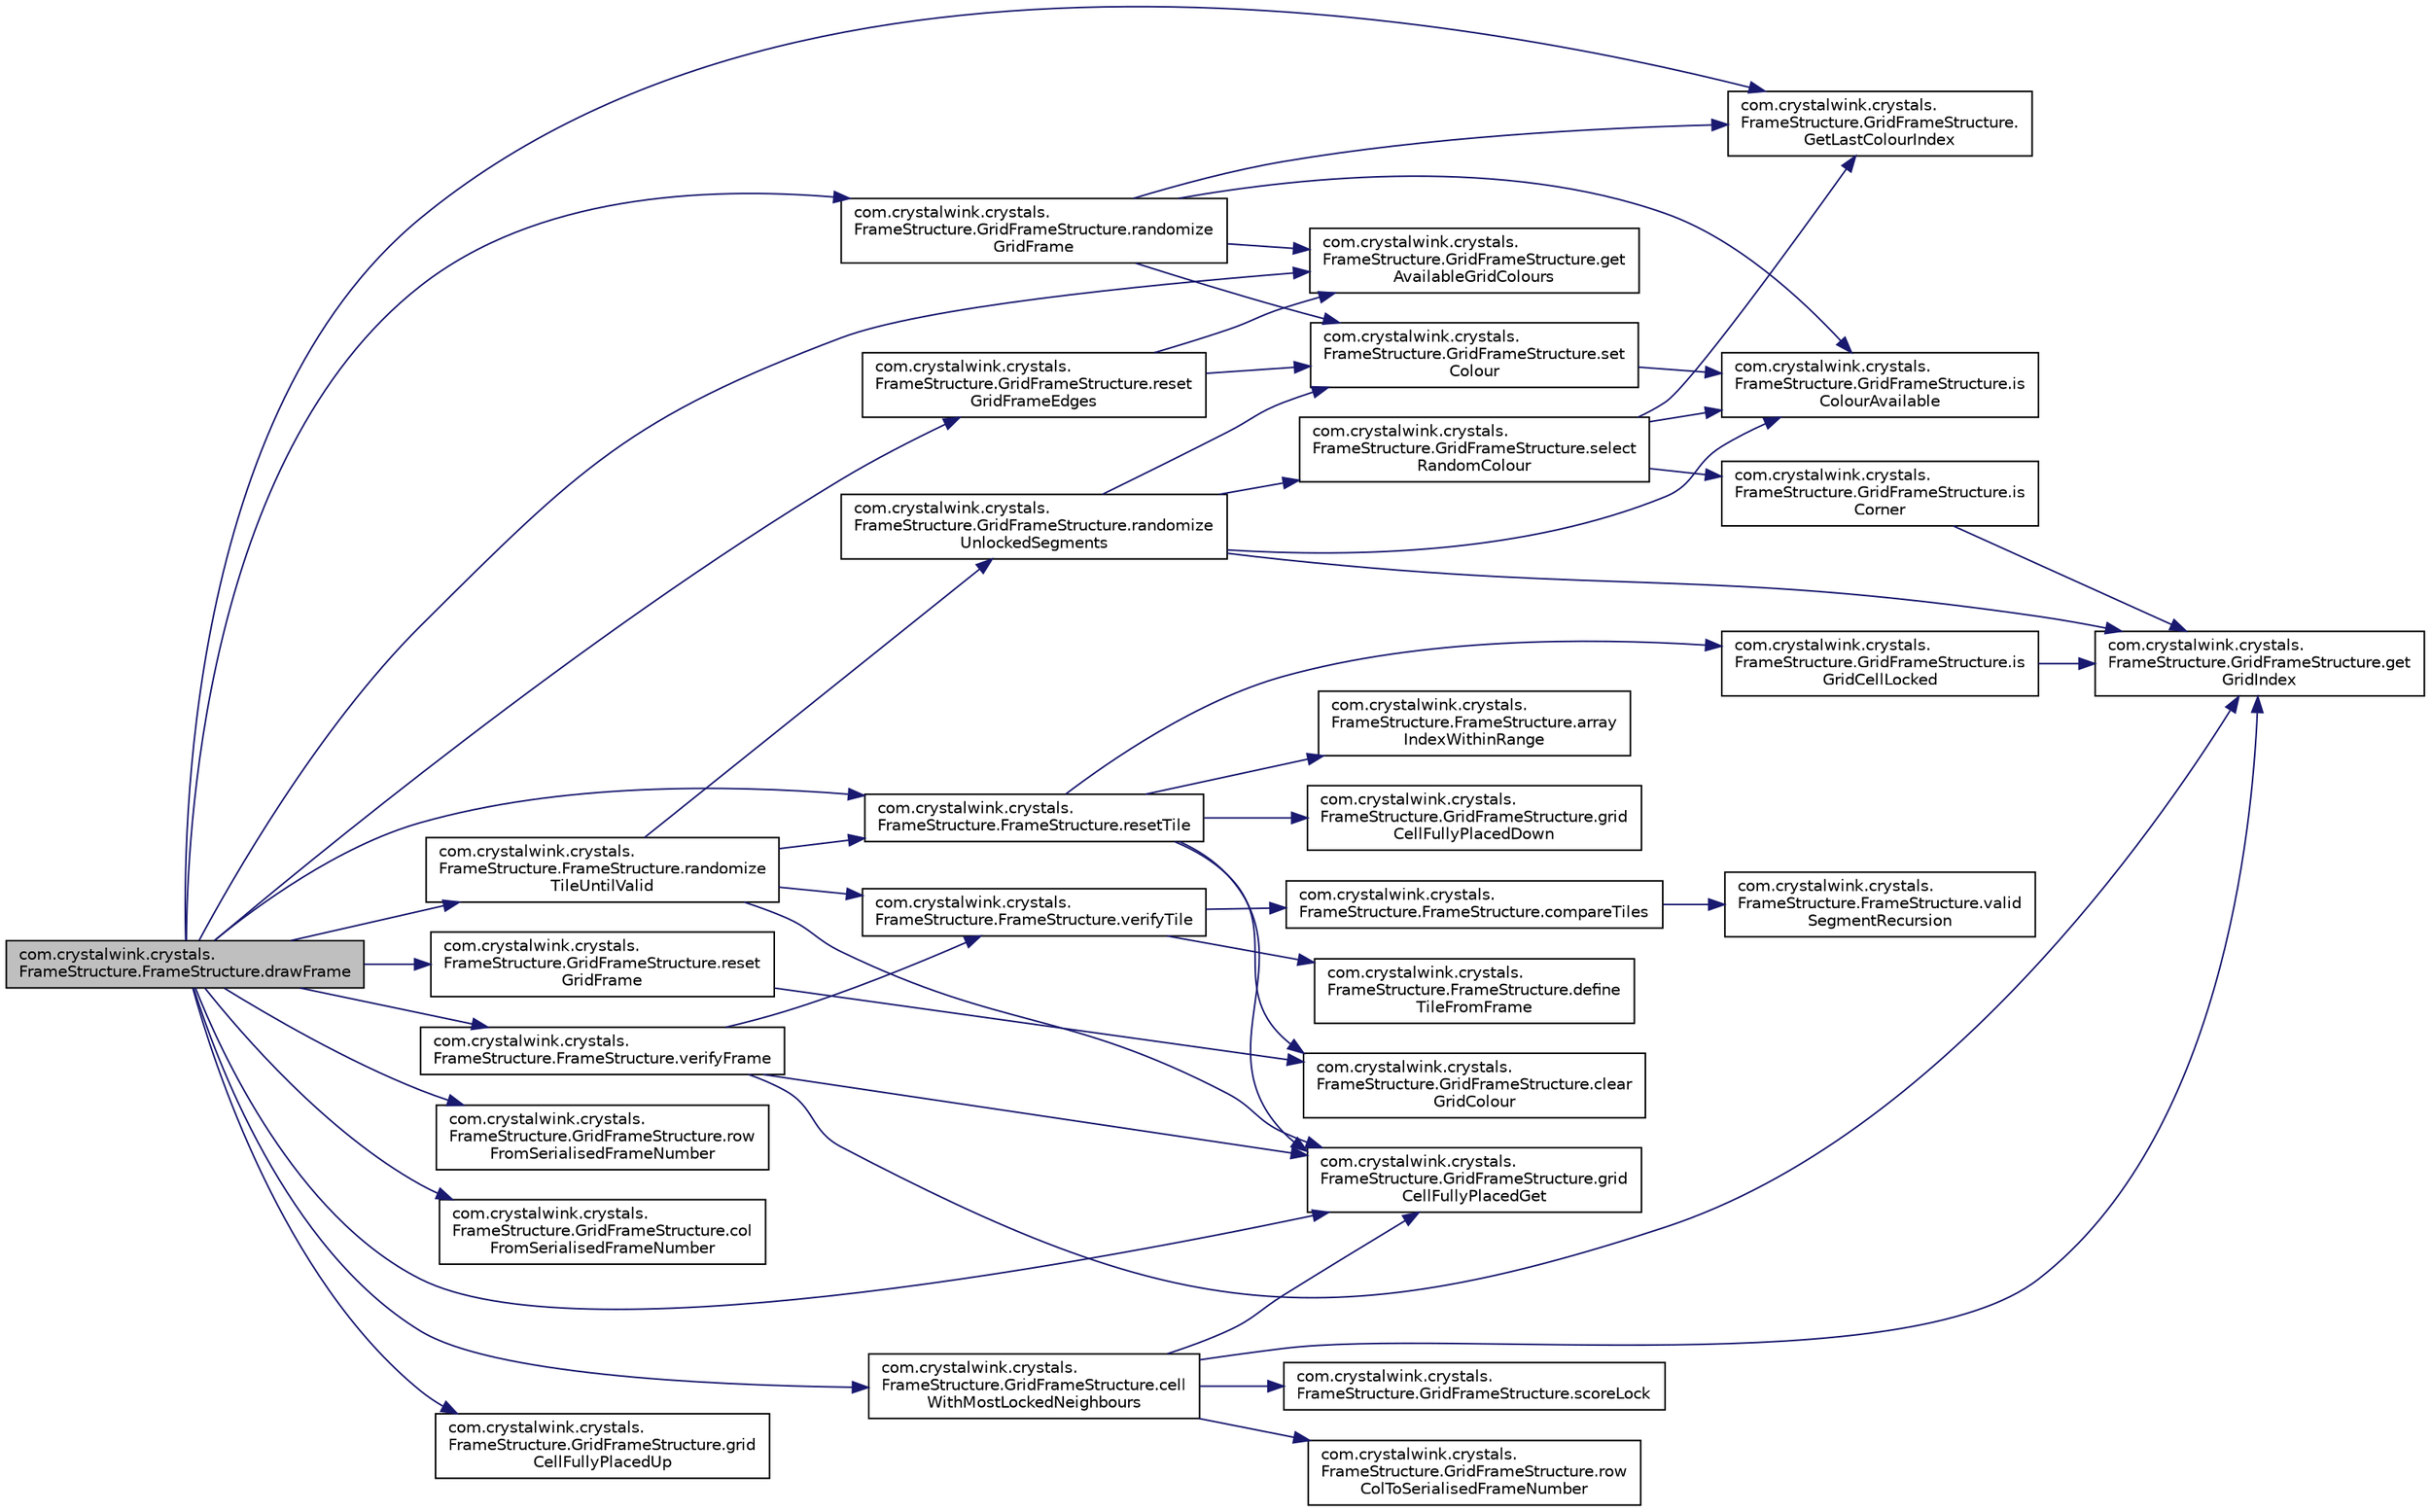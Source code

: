 digraph "com.crystalwink.crystals.FrameStructure.FrameStructure.drawFrame"
{
  edge [fontname="Helvetica",fontsize="10",labelfontname="Helvetica",labelfontsize="10"];
  node [fontname="Helvetica",fontsize="10",shape=record];
  rankdir="LR";
  Node1 [label="com.crystalwink.crystals.\lFrameStructure.FrameStructure.drawFrame",height=0.2,width=0.4,color="black", fillcolor="grey75", style="filled" fontcolor="black"];
  Node1 -> Node2 [color="midnightblue",fontsize="10",style="solid",fontname="Helvetica"];
  Node2 [label="com.crystalwink.crystals.\lFrameStructure.FrameStructure.verifyFrame",height=0.2,width=0.4,color="black", fillcolor="white", style="filled",URL="$classcom_1_1crystalwink_1_1crystals_1_1FrameStructure_1_1FrameStructure.html#a0ccb8dcb454e8dd417e858eac3169d73"];
  Node2 -> Node3 [color="midnightblue",fontsize="10",style="solid",fontname="Helvetica"];
  Node3 [label="com.crystalwink.crystals.\lFrameStructure.FrameStructure.verifyTile",height=0.2,width=0.4,color="black", fillcolor="white", style="filled",URL="$classcom_1_1crystalwink_1_1crystals_1_1FrameStructure_1_1FrameStructure.html#ab61caa6b8a4621b17a190f5a44a8c9f6"];
  Node3 -> Node4 [color="midnightblue",fontsize="10",style="solid",fontname="Helvetica"];
  Node4 [label="com.crystalwink.crystals.\lFrameStructure.FrameStructure.define\lTileFromFrame",height=0.2,width=0.4,color="black", fillcolor="white", style="filled",URL="$classcom_1_1crystalwink_1_1crystals_1_1FrameStructure_1_1FrameStructure.html#a88586cb58a3436e71e004e98b9016e3a"];
  Node3 -> Node5 [color="midnightblue",fontsize="10",style="solid",fontname="Helvetica"];
  Node5 [label="com.crystalwink.crystals.\lFrameStructure.FrameStructure.compareTiles",height=0.2,width=0.4,color="black", fillcolor="white", style="filled",URL="$classcom_1_1crystalwink_1_1crystals_1_1FrameStructure_1_1FrameStructure.html#a45619076ec93c34383dd335e1c53a75c"];
  Node5 -> Node6 [color="midnightblue",fontsize="10",style="solid",fontname="Helvetica"];
  Node6 [label="com.crystalwink.crystals.\lFrameStructure.FrameStructure.valid\lSegmentRecursion",height=0.2,width=0.4,color="black", fillcolor="white", style="filled",URL="$classcom_1_1crystalwink_1_1crystals_1_1FrameStructure_1_1FrameStructure.html#a2197b412404a4627cd67455f365474f9"];
  Node2 -> Node7 [color="midnightblue",fontsize="10",style="solid",fontname="Helvetica"];
  Node7 [label="com.crystalwink.crystals.\lFrameStructure.GridFrameStructure.get\lGridIndex",height=0.2,width=0.4,color="black", fillcolor="white", style="filled",URL="$classcom_1_1crystalwink_1_1crystals_1_1FrameStructure_1_1GridFrameStructure.html#ab94b654ffa6e903dfc4f032beaaa4f4d"];
  Node2 -> Node8 [color="midnightblue",fontsize="10",style="solid",fontname="Helvetica"];
  Node8 [label="com.crystalwink.crystals.\lFrameStructure.GridFrameStructure.grid\lCellFullyPlacedGet",height=0.2,width=0.4,color="black", fillcolor="white", style="filled",URL="$classcom_1_1crystalwink_1_1crystals_1_1FrameStructure_1_1GridFrameStructure.html#a7ab46945f054b7da83cdf308286bb9ea"];
  Node1 -> Node9 [color="midnightblue",fontsize="10",style="solid",fontname="Helvetica"];
  Node9 [label="com.crystalwink.crystals.\lFrameStructure.GridFrameStructure.reset\lGridFrame",height=0.2,width=0.4,color="black", fillcolor="white", style="filled",URL="$classcom_1_1crystalwink_1_1crystals_1_1FrameStructure_1_1GridFrameStructure.html#a09183dbbc830186bf07ca7283e41a069"];
  Node9 -> Node10 [color="midnightblue",fontsize="10",style="solid",fontname="Helvetica"];
  Node10 [label="com.crystalwink.crystals.\lFrameStructure.GridFrameStructure.clear\lGridColour",height=0.2,width=0.4,color="black", fillcolor="white", style="filled",URL="$classcom_1_1crystalwink_1_1crystals_1_1FrameStructure_1_1GridFrameStructure.html#a55ff90dd93940deb2aa358cee6504379"];
  Node1 -> Node11 [color="midnightblue",fontsize="10",style="solid",fontname="Helvetica"];
  Node11 [label="com.crystalwink.crystals.\lFrameStructure.GridFrameStructure.reset\lGridFrameEdges",height=0.2,width=0.4,color="black", fillcolor="white", style="filled",URL="$classcom_1_1crystalwink_1_1crystals_1_1FrameStructure_1_1GridFrameStructure.html#a7eb3a577418741a29034101906f8b6ef"];
  Node11 -> Node12 [color="midnightblue",fontsize="10",style="solid",fontname="Helvetica"];
  Node12 [label="com.crystalwink.crystals.\lFrameStructure.GridFrameStructure.set\lColour",height=0.2,width=0.4,color="black", fillcolor="white", style="filled",URL="$classcom_1_1crystalwink_1_1crystals_1_1FrameStructure_1_1GridFrameStructure.html#a2829f70264bf6e96c2fcf10be947dedc"];
  Node12 -> Node13 [color="midnightblue",fontsize="10",style="solid",fontname="Helvetica"];
  Node13 [label="com.crystalwink.crystals.\lFrameStructure.GridFrameStructure.is\lColourAvailable",height=0.2,width=0.4,color="black", fillcolor="white", style="filled",URL="$classcom_1_1crystalwink_1_1crystals_1_1FrameStructure_1_1GridFrameStructure.html#aa10e9b6a6d97619171f5202e32b7154e"];
  Node11 -> Node14 [color="midnightblue",fontsize="10",style="solid",fontname="Helvetica"];
  Node14 [label="com.crystalwink.crystals.\lFrameStructure.GridFrameStructure.get\lAvailableGridColours",height=0.2,width=0.4,color="black", fillcolor="white", style="filled",URL="$classcom_1_1crystalwink_1_1crystals_1_1FrameStructure_1_1GridFrameStructure.html#ab5e915dab92790de3aab6d1beebc128a"];
  Node1 -> Node15 [color="midnightblue",fontsize="10",style="solid",fontname="Helvetica"];
  Node15 [label="com.crystalwink.crystals.\lFrameStructure.GridFrameStructure.randomize\lGridFrame",height=0.2,width=0.4,color="black", fillcolor="white", style="filled",URL="$classcom_1_1crystalwink_1_1crystals_1_1FrameStructure_1_1GridFrameStructure.html#ab45ef928774f553b6a933afce88dd3a3"];
  Node15 -> Node14 [color="midnightblue",fontsize="10",style="solid",fontname="Helvetica"];
  Node15 -> Node16 [color="midnightblue",fontsize="10",style="solid",fontname="Helvetica"];
  Node16 [label="com.crystalwink.crystals.\lFrameStructure.GridFrameStructure.\lGetLastColourIndex",height=0.2,width=0.4,color="black", fillcolor="white", style="filled",URL="$classcom_1_1crystalwink_1_1crystals_1_1FrameStructure_1_1GridFrameStructure.html#abf066aed77e0cc49a10f4599cdfc7e1e"];
  Node15 -> Node13 [color="midnightblue",fontsize="10",style="solid",fontname="Helvetica"];
  Node15 -> Node12 [color="midnightblue",fontsize="10",style="solid",fontname="Helvetica"];
  Node1 -> Node17 [color="midnightblue",fontsize="10",style="solid",fontname="Helvetica"];
  Node17 [label="com.crystalwink.crystals.\lFrameStructure.GridFrameStructure.cell\lWithMostLockedNeighbours",height=0.2,width=0.4,color="black", fillcolor="white", style="filled",URL="$classcom_1_1crystalwink_1_1crystals_1_1FrameStructure_1_1GridFrameStructure.html#a6dc999ca384ff51778db33f95e12ae29"];
  Node17 -> Node8 [color="midnightblue",fontsize="10",style="solid",fontname="Helvetica"];
  Node17 -> Node7 [color="midnightblue",fontsize="10",style="solid",fontname="Helvetica"];
  Node17 -> Node18 [color="midnightblue",fontsize="10",style="solid",fontname="Helvetica"];
  Node18 [label="com.crystalwink.crystals.\lFrameStructure.GridFrameStructure.scoreLock",height=0.2,width=0.4,color="black", fillcolor="white", style="filled",URL="$classcom_1_1crystalwink_1_1crystals_1_1FrameStructure_1_1GridFrameStructure.html#a9a2c71cb16aea1ecf58317244856088c"];
  Node17 -> Node19 [color="midnightblue",fontsize="10",style="solid",fontname="Helvetica"];
  Node19 [label="com.crystalwink.crystals.\lFrameStructure.GridFrameStructure.row\lColToSerialisedFrameNumber",height=0.2,width=0.4,color="black", fillcolor="white", style="filled",URL="$classcom_1_1crystalwink_1_1crystals_1_1FrameStructure_1_1GridFrameStructure.html#a6fd0c369209dfa494c5753662c6710ec"];
  Node1 -> Node20 [color="midnightblue",fontsize="10",style="solid",fontname="Helvetica"];
  Node20 [label="com.crystalwink.crystals.\lFrameStructure.GridFrameStructure.row\lFromSerialisedFrameNumber",height=0.2,width=0.4,color="black", fillcolor="white", style="filled",URL="$classcom_1_1crystalwink_1_1crystals_1_1FrameStructure_1_1GridFrameStructure.html#aca4279a5a9a496ca0af9c3e5745fb853"];
  Node1 -> Node21 [color="midnightblue",fontsize="10",style="solid",fontname="Helvetica"];
  Node21 [label="com.crystalwink.crystals.\lFrameStructure.GridFrameStructure.col\lFromSerialisedFrameNumber",height=0.2,width=0.4,color="black", fillcolor="white", style="filled",URL="$classcom_1_1crystalwink_1_1crystals_1_1FrameStructure_1_1GridFrameStructure.html#a93793fc1254b1a10ccd5db1d0aea7938"];
  Node1 -> Node22 [color="midnightblue",fontsize="10",style="solid",fontname="Helvetica"];
  Node22 [label="com.crystalwink.crystals.\lFrameStructure.FrameStructure.resetTile",height=0.2,width=0.4,color="black", fillcolor="white", style="filled",URL="$classcom_1_1crystalwink_1_1crystals_1_1FrameStructure_1_1FrameStructure.html#a2654e5ca0226ba694a7dceb33f4b9ae2"];
  Node22 -> Node23 [color="midnightblue",fontsize="10",style="solid",fontname="Helvetica"];
  Node23 [label="com.crystalwink.crystals.\lFrameStructure.FrameStructure.array\lIndexWithinRange",height=0.2,width=0.4,color="black", fillcolor="white", style="filled",URL="$classcom_1_1crystalwink_1_1crystals_1_1FrameStructure_1_1FrameStructure.html#a8cb1676e25486b1c828a2ad08d3ce07a"];
  Node22 -> Node24 [color="midnightblue",fontsize="10",style="solid",fontname="Helvetica"];
  Node24 [label="com.crystalwink.crystals.\lFrameStructure.GridFrameStructure.is\lGridCellLocked",height=0.2,width=0.4,color="black", fillcolor="white", style="filled",URL="$classcom_1_1crystalwink_1_1crystals_1_1FrameStructure_1_1GridFrameStructure.html#af27efaf826f2d33ee75b5c4df3e9a468"];
  Node24 -> Node7 [color="midnightblue",fontsize="10",style="solid",fontname="Helvetica"];
  Node22 -> Node10 [color="midnightblue",fontsize="10",style="solid",fontname="Helvetica"];
  Node22 -> Node8 [color="midnightblue",fontsize="10",style="solid",fontname="Helvetica"];
  Node22 -> Node25 [color="midnightblue",fontsize="10",style="solid",fontname="Helvetica"];
  Node25 [label="com.crystalwink.crystals.\lFrameStructure.GridFrameStructure.grid\lCellFullyPlacedDown",height=0.2,width=0.4,color="black", fillcolor="white", style="filled",URL="$classcom_1_1crystalwink_1_1crystals_1_1FrameStructure_1_1GridFrameStructure.html#ab23413bd32ee0c337105cc47d8455538"];
  Node1 -> Node26 [color="midnightblue",fontsize="10",style="solid",fontname="Helvetica"];
  Node26 [label="com.crystalwink.crystals.\lFrameStructure.FrameStructure.randomize\lTileUntilValid",height=0.2,width=0.4,color="black", fillcolor="white", style="filled",URL="$classcom_1_1crystalwink_1_1crystals_1_1FrameStructure_1_1FrameStructure.html#a049761e53c1ac7ab6aa595a46e848d18"];
  Node26 -> Node27 [color="midnightblue",fontsize="10",style="solid",fontname="Helvetica"];
  Node27 [label="com.crystalwink.crystals.\lFrameStructure.GridFrameStructure.randomize\lUnlockedSegments",height=0.2,width=0.4,color="black", fillcolor="white", style="filled",URL="$classcom_1_1crystalwink_1_1crystals_1_1FrameStructure_1_1GridFrameStructure.html#acbcd6b67cae0179c78ddd3b5ddb33fd8"];
  Node27 -> Node7 [color="midnightblue",fontsize="10",style="solid",fontname="Helvetica"];
  Node27 -> Node28 [color="midnightblue",fontsize="10",style="solid",fontname="Helvetica"];
  Node28 [label="com.crystalwink.crystals.\lFrameStructure.GridFrameStructure.select\lRandomColour",height=0.2,width=0.4,color="black", fillcolor="white", style="filled",URL="$classcom_1_1crystalwink_1_1crystals_1_1FrameStructure_1_1GridFrameStructure.html#ad82dbe3e4af679473a9baf167a135cbf"];
  Node28 -> Node29 [color="midnightblue",fontsize="10",style="solid",fontname="Helvetica"];
  Node29 [label="com.crystalwink.crystals.\lFrameStructure.GridFrameStructure.is\lCorner",height=0.2,width=0.4,color="black", fillcolor="white", style="filled",URL="$classcom_1_1crystalwink_1_1crystals_1_1FrameStructure_1_1GridFrameStructure.html#afee873bacdc5cb52ad2b7737e4cb4d25"];
  Node29 -> Node7 [color="midnightblue",fontsize="10",style="solid",fontname="Helvetica"];
  Node28 -> Node16 [color="midnightblue",fontsize="10",style="solid",fontname="Helvetica"];
  Node28 -> Node13 [color="midnightblue",fontsize="10",style="solid",fontname="Helvetica"];
  Node27 -> Node13 [color="midnightblue",fontsize="10",style="solid",fontname="Helvetica"];
  Node27 -> Node12 [color="midnightblue",fontsize="10",style="solid",fontname="Helvetica"];
  Node26 -> Node3 [color="midnightblue",fontsize="10",style="solid",fontname="Helvetica"];
  Node26 -> Node8 [color="midnightblue",fontsize="10",style="solid",fontname="Helvetica"];
  Node26 -> Node22 [color="midnightblue",fontsize="10",style="solid",fontname="Helvetica"];
  Node1 -> Node8 [color="midnightblue",fontsize="10",style="solid",fontname="Helvetica"];
  Node1 -> Node14 [color="midnightblue",fontsize="10",style="solid",fontname="Helvetica"];
  Node1 -> Node30 [color="midnightblue",fontsize="10",style="solid",fontname="Helvetica"];
  Node30 [label="com.crystalwink.crystals.\lFrameStructure.GridFrameStructure.grid\lCellFullyPlacedUp",height=0.2,width=0.4,color="black", fillcolor="white", style="filled",URL="$classcom_1_1crystalwink_1_1crystals_1_1FrameStructure_1_1GridFrameStructure.html#a69d8f6c05d8a3c429d4a1b8d7394188f"];
  Node1 -> Node16 [color="midnightblue",fontsize="10",style="solid",fontname="Helvetica"];
}
